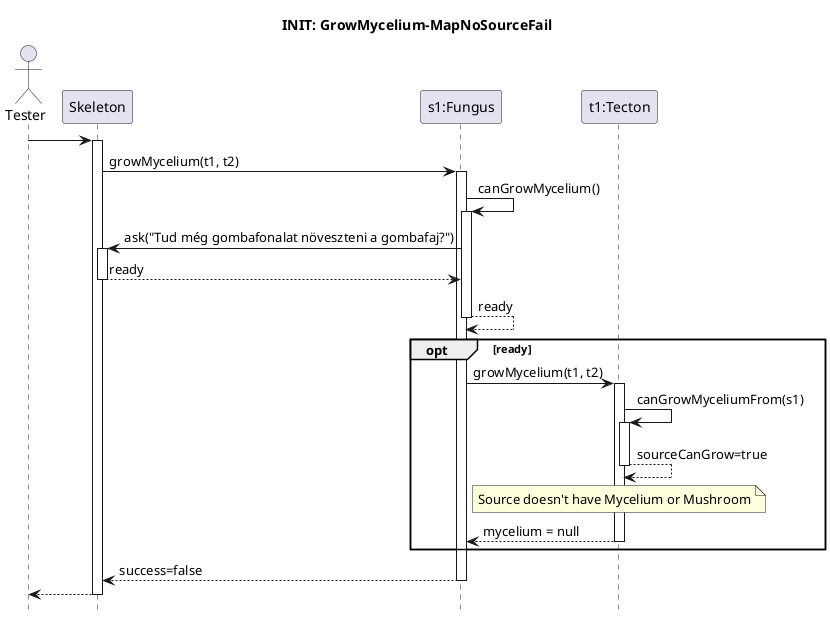 @startuml grow-mycelium-success
hide footbox

title INIT: GrowMycelium-MapNoSourceFail

actor Tester
participant Skeleton
participant "s1:Fungus" as species
participant "t1:Tecton" as source

Tester -> Skeleton
activate Skeleton

Skeleton -> species : growMycelium(t1, t2)
activate species

species -> species : canGrowMycelium()
activate species

Skeleton <- species : ask("Tud még gombafonalat növeszteni a gombafaj?")
activate Skeleton
return ready

return ready

opt ready

    species -> source : growMycelium(t1, t2)
    activate source
        source -> source : canGrowMyceliumFrom(s1)
        activate source
        return sourceCanGrow=true

        note over source: Source doesn't have Mycelium or Mushroom
    return mycelium = null
end
return success=false

return
@enduml